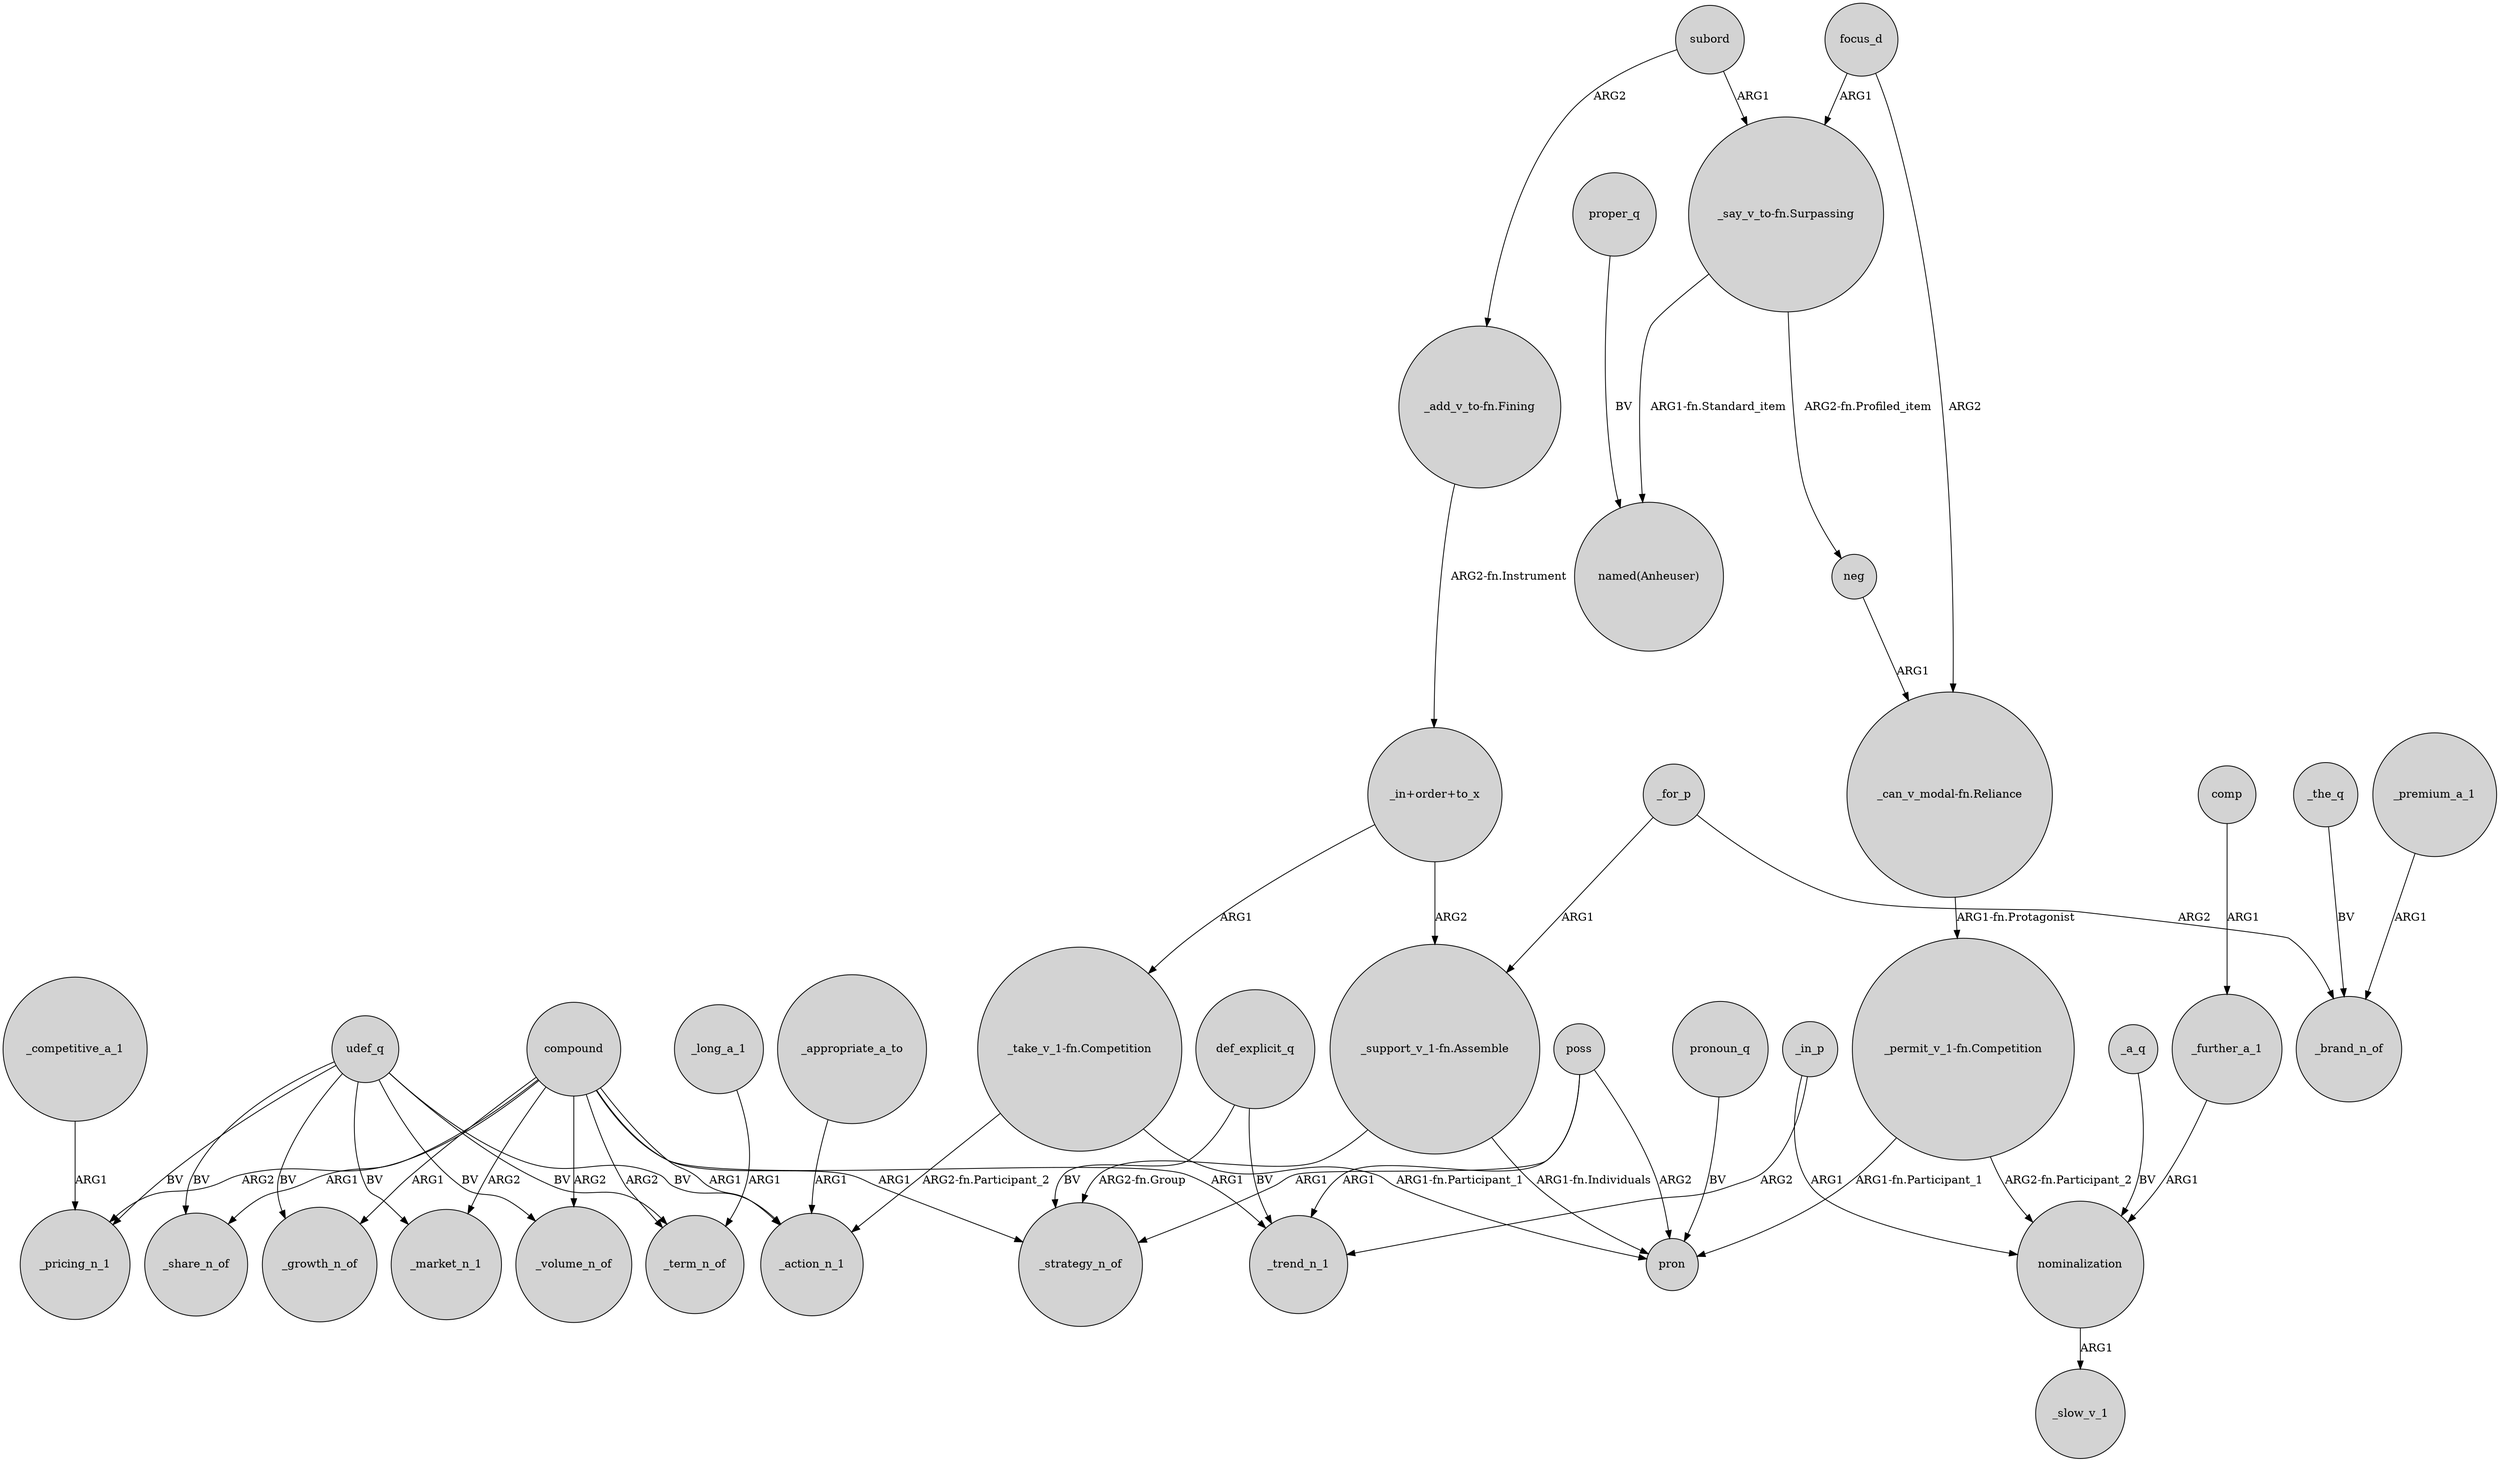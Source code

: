 digraph {
	node [shape=circle style=filled]
	"_in+order+to_x" -> "_support_v_1-fn.Assemble" [label=ARG2]
	compound -> _pricing_n_1 [label=ARG2]
	udef_q -> _term_n_of [label=BV]
	poss -> _trend_n_1 [label=ARG1]
	udef_q -> _market_n_1 [label=BV]
	"_add_v_to-fn.Fining" -> "_in+order+to_x" [label="ARG2-fn.Instrument"]
	subord -> "_say_v_to-fn.Surpassing" [label=ARG1]
	_a_q -> nominalization [label=BV]
	nominalization -> _slow_v_1 [label=ARG1]
	compound -> _term_n_of [label=ARG2]
	compound -> _market_n_1 [label=ARG2]
	compound -> _share_n_of [label=ARG1]
	_further_a_1 -> nominalization [label=ARG1]
	compound -> _volume_n_of [label=ARG2]
	_long_a_1 -> _term_n_of [label=ARG1]
	neg -> "_can_v_modal-fn.Reliance" [label=ARG1]
	"_take_v_1-fn.Competition" -> _action_n_1 [label="ARG2-fn.Participant_2"]
	udef_q -> _volume_n_of [label=BV]
	proper_q -> "named(Anheuser)" [label=BV]
	"_support_v_1-fn.Assemble" -> _strategy_n_of [label="ARG2-fn.Group"]
	compound -> _strategy_n_of [label=ARG1]
	compound -> _action_n_1 [label=ARG1]
	pronoun_q -> pron [label=BV]
	udef_q -> _action_n_1 [label=BV]
	poss -> pron [label=ARG2]
	udef_q -> _pricing_n_1 [label=BV]
	def_explicit_q -> _strategy_n_of [label=BV]
	"_permit_v_1-fn.Competition" -> nominalization [label="ARG2-fn.Participant_2"]
	_appropriate_a_to -> _action_n_1 [label=ARG1]
	_in_p -> _trend_n_1 [label=ARG2]
	"_permit_v_1-fn.Competition" -> pron [label="ARG1-fn.Participant_1"]
	udef_q -> _share_n_of [label=BV]
	"_say_v_to-fn.Surpassing" -> "named(Anheuser)" [label="ARG1-fn.Standard_item"]
	compound -> _trend_n_1 [label=ARG1]
	"_take_v_1-fn.Competition" -> pron [label="ARG1-fn.Participant_1"]
	udef_q -> _growth_n_of [label=BV]
	_the_q -> _brand_n_of [label=BV]
	focus_d -> "_say_v_to-fn.Surpassing" [label=ARG1]
	comp -> _further_a_1 [label=ARG1]
	focus_d -> "_can_v_modal-fn.Reliance" [label=ARG2]
	compound -> _growth_n_of [label=ARG1]
	"_in+order+to_x" -> "_take_v_1-fn.Competition" [label=ARG1]
	"_can_v_modal-fn.Reliance" -> "_permit_v_1-fn.Competition" [label="ARG1-fn.Protagonist"]
	poss -> _strategy_n_of [label=ARG1]
	subord -> "_add_v_to-fn.Fining" [label=ARG2]
	_competitive_a_1 -> _pricing_n_1 [label=ARG1]
	_for_p -> "_support_v_1-fn.Assemble" [label=ARG1]
	_premium_a_1 -> _brand_n_of [label=ARG1]
	"_support_v_1-fn.Assemble" -> pron [label="ARG1-fn.Individuals"]
	def_explicit_q -> _trend_n_1 [label=BV]
	_in_p -> nominalization [label=ARG1]
	_for_p -> _brand_n_of [label=ARG2]
	"_say_v_to-fn.Surpassing" -> neg [label="ARG2-fn.Profiled_item"]
}
